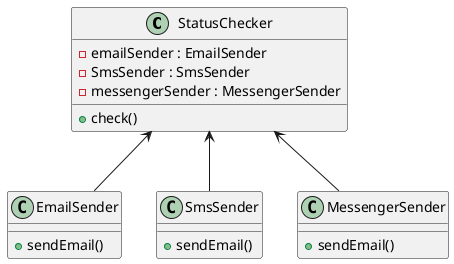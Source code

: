 @startuml
'https://plantuml.com/class-diagram

class StatusChecker {
- emailSender : EmailSender
- SmsSender : SmsSender
- messengerSender : MessengerSender
+ check()
}

class EmailSender {
+sendEmail()
}
class SmsSender {
+sendEmail()
}
class MessengerSender {
+sendEmail()
}

StatusChecker <-- EmailSender
StatusChecker <-- SmsSender
StatusChecker <-- MessengerSender

@enduml